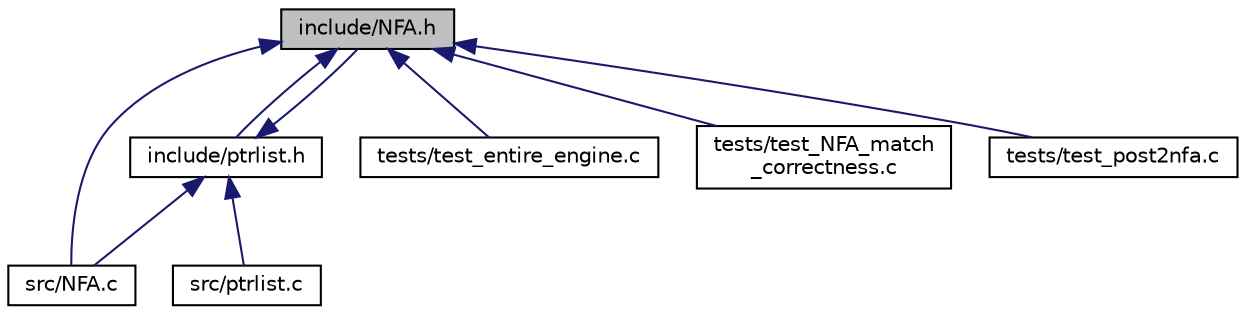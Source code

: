 digraph "include/NFA.h"
{
 // LATEX_PDF_SIZE
  edge [fontname="Helvetica",fontsize="10",labelfontname="Helvetica",labelfontsize="10"];
  node [fontname="Helvetica",fontsize="10",shape=record];
  Node1 [label="include/NFA.h",height=0.2,width=0.4,color="black", fillcolor="grey75", style="filled", fontcolor="black",tooltip="Fornece as funções da NFA e da DFA A NFA (nondeterministic finite automata) e a DFA (deterministic fi..."];
  Node1 -> Node2 [dir="back",color="midnightblue",fontsize="10",style="solid",fontname="Helvetica"];
  Node2 [label="include/ptrlist.h",height=0.2,width=0.4,color="black", fillcolor="white", style="filled",URL="$ptrlist_8h.html",tooltip="Fornece funções para o pointerlist (Ptrlist) que é uma lista de ponteiros de estados da NFA."];
  Node2 -> Node1 [dir="back",color="midnightblue",fontsize="10",style="solid",fontname="Helvetica"];
  Node2 -> Node3 [dir="back",color="midnightblue",fontsize="10",style="solid",fontname="Helvetica"];
  Node3 [label="src/NFA.c",height=0.2,width=0.4,color="black", fillcolor="white", style="filled",URL="$NFA_8c_source.html",tooltip=" "];
  Node2 -> Node4 [dir="back",color="midnightblue",fontsize="10",style="solid",fontname="Helvetica"];
  Node4 [label="src/ptrlist.c",height=0.2,width=0.4,color="black", fillcolor="white", style="filled",URL="$ptrlist_8c_source.html",tooltip=" "];
  Node1 -> Node3 [dir="back",color="midnightblue",fontsize="10",style="solid",fontname="Helvetica"];
  Node1 -> Node5 [dir="back",color="midnightblue",fontsize="10",style="solid",fontname="Helvetica"];
  Node5 [label="tests/test_entire_engine.c",height=0.2,width=0.4,color="black", fillcolor="white", style="filled",URL="$test__entire__engine_8c_source.html",tooltip=" "];
  Node1 -> Node6 [dir="back",color="midnightblue",fontsize="10",style="solid",fontname="Helvetica"];
  Node6 [label="tests/test_NFA_match\l_correctness.c",height=0.2,width=0.4,color="black", fillcolor="white", style="filled",URL="$test__NFA__match__correctness_8c_source.html",tooltip=" "];
  Node1 -> Node7 [dir="back",color="midnightblue",fontsize="10",style="solid",fontname="Helvetica"];
  Node7 [label="tests/test_post2nfa.c",height=0.2,width=0.4,color="black", fillcolor="white", style="filled",URL="$test__post2nfa_8c_source.html",tooltip=" "];
}
